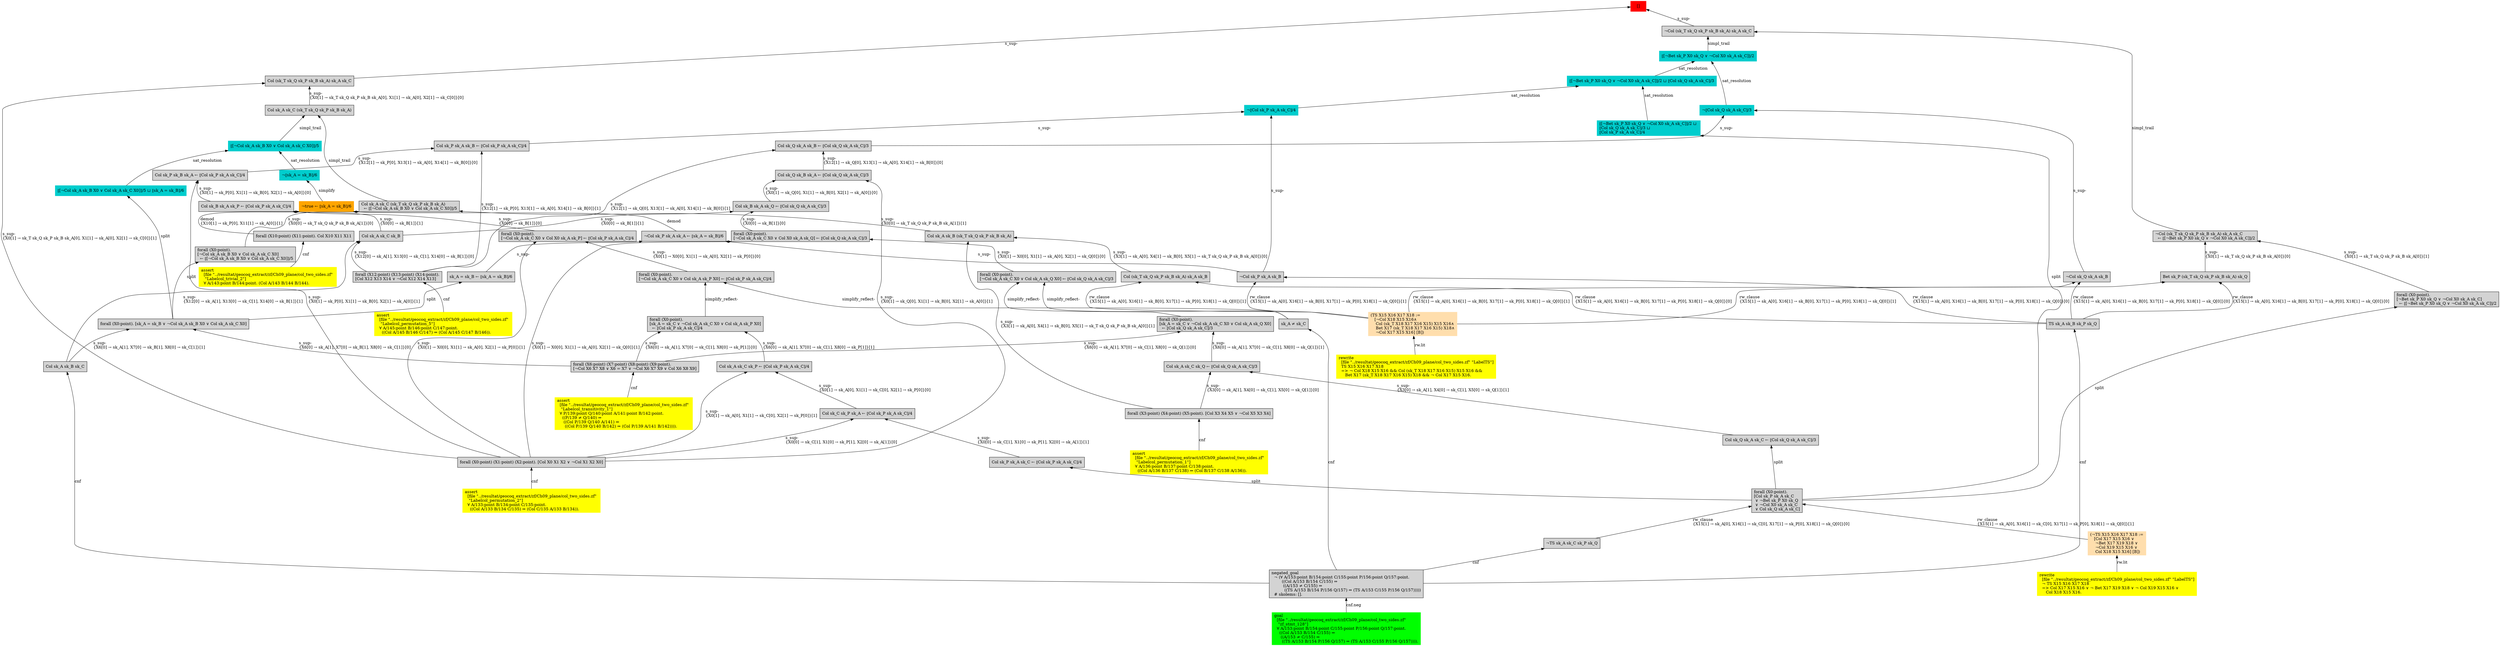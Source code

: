 digraph "unsat_graph" {
  vertex_0 [color=red, label="[]", shape=box, style=filled];
  vertex_0 -> vertex_1 [label="s_sup-\l", dir="back"];
  vertex_1 [shape=box, label="¬Col (sk_T sk_Q sk_P sk_B sk_A) sk_A sk_C\l", style=filled];
  vertex_1 -> vertex_2 [label="simpl_trail", dir="back"];
  vertex_2 [color=cyan3, shape=box, label="⟦[¬Bet sk_P X0 sk_Q ∨ ¬Col X0 sk_A sk_C]⟧/2\l", style=filled];
  vertex_2 -> vertex_3 [label="sat_resolution", dir="back"];
  vertex_3 [color=cyan3, shape=box, label="¬⟦Col sk_Q sk_A sk_C⟧/3\l", style=filled];
  vertex_3 -> vertex_4 [label="s_sup-\l", dir="back"];
  vertex_4 [shape=box, label="¬Col sk_Q sk_A sk_B\l", style=filled];
  vertex_4 -> vertex_5 [label="rw_clause\l\{X15[1] → sk_A[0], X16[1] → sk_B[0], X17[1] → sk_P[0], X18[1] → sk_Q[0]\}[1]\l", dir="back"];
  vertex_5 [color=navajowhite, shape=box, label="(TS X15 X16 X17 X18 :=\l   [¬Col X18 X15 X16∧\l    Col (sk_T X18 X17 X16 X15) X15 X16∧\l    Bet X17 (sk_T X18 X17 X16 X15) X18∧\l    ¬Col X17 X15 X16] [B])\l", style=filled];
  vertex_5 -> vertex_6 [label="rw.lit", dir="back"];
  vertex_6 [color=yellow, shape=box, label="rewrite\l  [file \"../resultat/geocoq_extract/zf/Ch09_plane/col_two_sides.zf\" \"LabelTS\"]\l  TS X15 X16 X17 X18\l  =\> ¬ Col X18 X15 X16 && Col (sk_T X18 X17 X16 X15) X15 X16 && \l     Bet X17 (sk_T X18 X17 X16 X15) X18 && ¬ Col X17 X15 X16.\l", style=filled];
  vertex_4 -> vertex_7 [label="rw_clause\l\{X15[1] → sk_A[0], X16[1] → sk_B[0], X17[1] → sk_P[0], X18[1] → sk_Q[0]\}[0]\l", dir="back"];
  vertex_7 [shape=box, label="TS sk_A sk_B sk_P sk_Q\l", style=filled];
  vertex_7 -> vertex_8 [label="cnf", dir="back"];
  vertex_8 [shape=box, label="negated_goal\l  ¬ (∀ A/153:point B/154:point C/155:point P/156:point Q/157:point.\l        ((Col A/153 B/154 C/155) ⇒\l         ((A/153 ≠ C/155) ⇒\l          ((TS A/153 B/154 P/156 Q/157) ⇒ (TS A/153 C/155 P/156 Q/157)))))\l  # skolems: [].\l", style=filled];
  vertex_8 -> vertex_9 [label="cnf.neg", dir="back"];
  vertex_9 [color=green, shape=box, label="goal\l  [file \"../resultat/geocoq_extract/zf/Ch09_plane/col_two_sides.zf\" \l   \"zf_stmt_128\"]\l  ∀ A/153:point B/154:point C/155:point P/156:point Q/157:point.\l    ((Col A/153 B/154 C/155) ⇒\l     ((A/153 ≠ C/155) ⇒\l      ((TS A/153 B/154 P/156 Q/157) ⇒ (TS A/153 C/155 P/156 Q/157)))).\l", style=filled];
  vertex_3 -> vertex_10 [label="s_sup-\l", dir="back"];
  vertex_10 [shape=box, label="Col sk_Q sk_A sk_B ← ⟦Col sk_Q sk_A sk_C⟧/3\l", style=filled];
  vertex_10 -> vertex_11 [label="s_sup-\l\{X12[1] → sk_Q[0], X13[1] → sk_A[0], X14[1] → sk_B[0]\}[1]\l", dir="back"];
  vertex_11 [shape=box, label="forall (X12:point) (X13:point) (X14:point).\l[Col X12 X13 X14 ∨ ¬Col X12 X14 X13]\l", style=filled];
  vertex_11 -> vertex_12 [label="cnf", dir="back"];
  vertex_12 [color=yellow, shape=box, label="assert\l  [file \"../resultat/geocoq_extract/zf/Ch09_plane/col_two_sides.zf\" \l   \"Labelcol_permutation_5\"]\l  ∀ A/145:point B/146:point C/147:point.\l    ((Col A/145 B/146 C/147) ⇒ (Col A/145 C/147 B/146)).\l", style=filled];
  vertex_10 -> vertex_13 [label="s_sup-\l\{X12[1] → sk_Q[0], X13[1] → sk_A[0], X14[1] → sk_B[0]\}[0]\l", dir="back"];
  vertex_13 [shape=box, label="Col sk_Q sk_B sk_A ← ⟦Col sk_Q sk_A sk_C⟧/3\l", style=filled];
  vertex_13 -> vertex_14 [label="s_sup-\l\{X0[1] → sk_Q[0], X1[1] → sk_B[0], X2[1] → sk_A[0]\}[1]\l", dir="back"];
  vertex_14 [shape=box, label="forall (X0:point) (X1:point) (X2:point). [Col X0 X1 X2 ∨ ¬Col X1 X2 X0]\l", style=filled];
  vertex_14 -> vertex_15 [label="cnf", dir="back"];
  vertex_15 [color=yellow, shape=box, label="assert\l  [file \"../resultat/geocoq_extract/zf/Ch09_plane/col_two_sides.zf\" \l   \"Labelcol_permutation_2\"]\l  ∀ A/133:point B/134:point C/135:point.\l    ((Col A/133 B/134 C/135) ⇒ (Col C/135 A/133 B/134)).\l", style=filled];
  vertex_13 -> vertex_16 [label="s_sup-\l\{X0[1] → sk_Q[0], X1[1] → sk_B[0], X2[1] → sk_A[0]\}[0]\l", dir="back"];
  vertex_16 [shape=box, label="Col sk_B sk_A sk_Q ← ⟦Col sk_Q sk_A sk_C⟧/3\l", style=filled];
  vertex_16 -> vertex_17 [label="s_sup-\l\{X0[0] → sk_B[1]\}[0]\l", dir="back"];
  vertex_17 [shape=box, label="forall (X0:point).\l[¬Col sk_A sk_C X0 ∨ Col X0 sk_A sk_Q] ← ⟦Col sk_Q sk_A sk_C⟧/3\l", style=filled];
  vertex_17 -> vertex_14 [label="s_sup-\l\{X0[1] → X0[0], X1[1] → sk_A[0], X2[1] → sk_Q[0]\}[1]\l", dir="back"];
  vertex_17 -> vertex_18 [label="s_sup-\l\{X0[1] → X0[0], X1[1] → sk_A[0], X2[1] → sk_Q[0]\}[0]\l", dir="back"];
  vertex_18 [shape=box, label="forall (X0:point).\l[¬Col sk_A sk_C X0 ∨ Col sk_A sk_Q X0] ← ⟦Col sk_Q sk_A sk_C⟧/3\l", style=filled];
  vertex_18 -> vertex_19 [label="simplify_reflect-", dir="back"];
  vertex_19 [shape=box, label="sk_A ≠ sk_C\l", style=filled];
  vertex_19 -> vertex_8 [label="cnf", dir="back"];
  vertex_18 -> vertex_20 [label="simplify_reflect-", dir="back"];
  vertex_20 [shape=box, label="forall (X0:point).\l[sk_A = sk_C ∨ ¬Col sk_A sk_C X0 ∨ Col sk_A sk_Q X0]\l  ← ⟦Col sk_Q sk_A sk_C⟧/3\l", style=filled];
  vertex_20 -> vertex_21 [label="s_sup-\l\{X6[0] → sk_A[1], X7[0] → sk_C[1], X8[0] → sk_Q[1]\}[0]\l", dir="back"];
  vertex_21 [shape=box, label="forall (X6:point) (X7:point) (X8:point) (X9:point).\l[¬Col X6 X7 X8 ∨ X6 = X7 ∨ ¬Col X6 X7 X9 ∨ Col X6 X8 X9]\l", style=filled];
  vertex_21 -> vertex_22 [label="cnf", dir="back"];
  vertex_22 [color=yellow, shape=box, label="assert\l  [file \"../resultat/geocoq_extract/zf/Ch09_plane/col_two_sides.zf\" \l   \"Labelcol_transitivity_1\"]\l  ∀ P/139:point Q/140:point A/141:point B/142:point.\l    ((P/139 ≠ Q/140) ⇒\l     ((Col P/139 Q/140 A/141) ⇒\l      ((Col P/139 Q/140 B/142) ⇒ (Col P/139 A/141 B/142)))).\l", style=filled];
  vertex_20 -> vertex_23 [label="s_sup-\l\{X6[0] → sk_A[1], X7[0] → sk_C[1], X8[0] → sk_Q[1]\}[1]\l", dir="back"];
  vertex_23 [shape=box, label="Col sk_A sk_C sk_Q ← ⟦Col sk_Q sk_A sk_C⟧/3\l", style=filled];
  vertex_23 -> vertex_24 [label="s_sup-\l\{X3[0] → sk_A[1], X4[0] → sk_C[1], X5[0] → sk_Q[1]\}[0]\l", dir="back"];
  vertex_24 [shape=box, label="forall (X3:point) (X4:point) (X5:point). [Col X3 X4 X5 ∨ ¬Col X5 X3 X4]\l", style=filled];
  vertex_24 -> vertex_25 [label="cnf", dir="back"];
  vertex_25 [color=yellow, shape=box, label="assert\l  [file \"../resultat/geocoq_extract/zf/Ch09_plane/col_two_sides.zf\" \l   \"Labelcol_permutation_1\"]\l  ∀ A/136:point B/137:point C/138:point.\l    ((Col A/136 B/137 C/138) ⇒ (Col B/137 C/138 A/136)).\l", style=filled];
  vertex_23 -> vertex_26 [label="s_sup-\l\{X3[0] → sk_A[1], X4[0] → sk_C[1], X5[0] → sk_Q[1]\}[1]\l", dir="back"];
  vertex_26 [shape=box, label="Col sk_Q sk_A sk_C ← ⟦Col sk_Q sk_A sk_C⟧/3\l", style=filled];
  vertex_26 -> vertex_27 [label="split", dir="back"];
  vertex_27 [shape=box, label="forall (X0:point).\l[Col sk_P sk_A sk_C\l ∨ ¬Bet sk_P X0 sk_Q\l ∨ ¬Col X0 sk_A sk_C\l ∨ Col sk_Q sk_A sk_C]\l", style=filled];
  vertex_27 -> vertex_28 [label="rw_clause\l\{X15[1] → sk_A[0], X16[1] → sk_C[0], X17[1] → sk_P[0], X18[1] → sk_Q[0]\}[1]\l", dir="back"];
  vertex_28 [color=navajowhite, shape=box, label="(¬TS X15 X16 X17 X18 :=\l   [Col X17 X15 X16 ∨ \l    ¬Bet X17 X19 X18 ∨ \l    ¬Col X19 X15 X16 ∨ \l    Col X18 X15 X16] [B])\l", style=filled];
  vertex_28 -> vertex_29 [label="rw.lit", dir="back"];
  vertex_29 [color=yellow, shape=box, label="rewrite\l  [file \"../resultat/geocoq_extract/zf/Ch09_plane/col_two_sides.zf\" \"LabelTS\"]\l  ¬ TS X15 X16 X17 X18\l  =\> Col X17 X15 X16 ∨ ¬ Bet X17 X19 X18 ∨ ¬ Col X19 X15 X16 ∨ \l     Col X18 X15 X16.\l", style=filled];
  vertex_27 -> vertex_30 [label="rw_clause\l\{X15[1] → sk_A[0], X16[1] → sk_C[0], X17[1] → sk_P[0], X18[1] → sk_Q[0]\}[0]\l", dir="back"];
  vertex_30 [shape=box, label="¬TS sk_A sk_C sk_P sk_Q\l", style=filled];
  vertex_30 -> vertex_8 [label="cnf", dir="back"];
  vertex_16 -> vertex_31 [label="s_sup-\l\{X0[0] → sk_B[1]\}[1]\l", dir="back"];
  vertex_31 [shape=box, label="Col sk_A sk_C sk_B\l", style=filled];
  vertex_31 -> vertex_11 [label="s_sup-\l\{X12[0] → sk_A[1], X13[0] → sk_C[1], X14[0] → sk_B[1]\}[0]\l", dir="back"];
  vertex_31 -> vertex_32 [label="s_sup-\l\{X12[0] → sk_A[1], X13[0] → sk_C[1], X14[0] → sk_B[1]\}[1]\l", dir="back"];
  vertex_32 [shape=box, label="Col sk_A sk_B sk_C\l", style=filled];
  vertex_32 -> vertex_8 [label="cnf", dir="back"];
  vertex_2 -> vertex_33 [label="sat_resolution", dir="back"];
  vertex_33 [color=cyan3, shape=box, label="⟦[¬Bet sk_P X0 sk_Q ∨ ¬Col X0 sk_A sk_C]⟧/2 ⊔ ⟦Col sk_Q sk_A sk_C⟧/3\l", style=filled];
  vertex_33 -> vertex_34 [label="sat_resolution", dir="back"];
  vertex_34 [color=cyan3, shape=box, label="¬⟦Col sk_P sk_A sk_C⟧/4\l", style=filled];
  vertex_34 -> vertex_35 [label="s_sup-\l", dir="back"];
  vertex_35 [shape=box, label="¬Col sk_P sk_A sk_B\l", style=filled];
  vertex_35 -> vertex_5 [label="rw_clause\l\{X15[1] → sk_A[0], X16[1] → sk_B[0], X17[1] → sk_P[0], X18[1] → sk_Q[0]\}[1]\l", dir="back"];
  vertex_35 -> vertex_7 [label="rw_clause\l\{X15[1] → sk_A[0], X16[1] → sk_B[0], X17[1] → sk_P[0], X18[1] → sk_Q[0]\}[0]\l", dir="back"];
  vertex_34 -> vertex_36 [label="s_sup-\l", dir="back"];
  vertex_36 [shape=box, label="Col sk_P sk_A sk_B ← ⟦Col sk_P sk_A sk_C⟧/4\l", style=filled];
  vertex_36 -> vertex_11 [label="s_sup-\l\{X12[1] → sk_P[0], X13[1] → sk_A[0], X14[1] → sk_B[0]\}[1]\l", dir="back"];
  vertex_36 -> vertex_37 [label="s_sup-\l\{X12[1] → sk_P[0], X13[1] → sk_A[0], X14[1] → sk_B[0]\}[0]\l", dir="back"];
  vertex_37 [shape=box, label="Col sk_P sk_B sk_A ← ⟦Col sk_P sk_A sk_C⟧/4\l", style=filled];
  vertex_37 -> vertex_14 [label="s_sup-\l\{X0[1] → sk_P[0], X1[1] → sk_B[0], X2[1] → sk_A[0]\}[1]\l", dir="back"];
  vertex_37 -> vertex_38 [label="s_sup-\l\{X0[1] → sk_P[0], X1[1] → sk_B[0], X2[1] → sk_A[0]\}[0]\l", dir="back"];
  vertex_38 [shape=box, label="Col sk_B sk_A sk_P ← ⟦Col sk_P sk_A sk_C⟧/4\l", style=filled];
  vertex_38 -> vertex_39 [label="s_sup-\l\{X0[0] → sk_B[1]\}[0]\l", dir="back"];
  vertex_39 [shape=box, label="forall (X0:point).\l[¬Col sk_A sk_C X0 ∨ Col X0 sk_A sk_P] ← ⟦Col sk_P sk_A sk_C⟧/4\l", style=filled];
  vertex_39 -> vertex_14 [label="s_sup-\l\{X0[1] → X0[0], X1[1] → sk_A[0], X2[1] → sk_P[0]\}[1]\l", dir="back"];
  vertex_39 -> vertex_40 [label="s_sup-\l\{X0[1] → X0[0], X1[1] → sk_A[0], X2[1] → sk_P[0]\}[0]\l", dir="back"];
  vertex_40 [shape=box, label="forall (X0:point).\l[¬Col sk_A sk_C X0 ∨ Col sk_A sk_P X0] ← ⟦Col sk_P sk_A sk_C⟧/4\l", style=filled];
  vertex_40 -> vertex_19 [label="simplify_reflect-", dir="back"];
  vertex_40 -> vertex_41 [label="simplify_reflect-", dir="back"];
  vertex_41 [shape=box, label="forall (X0:point).\l[sk_A = sk_C ∨ ¬Col sk_A sk_C X0 ∨ Col sk_A sk_P X0]\l  ← ⟦Col sk_P sk_A sk_C⟧/4\l", style=filled];
  vertex_41 -> vertex_21 [label="s_sup-\l\{X6[0] → sk_A[1], X7[0] → sk_C[1], X8[0] → sk_P[1]\}[0]\l", dir="back"];
  vertex_41 -> vertex_42 [label="s_sup-\l\{X6[0] → sk_A[1], X7[0] → sk_C[1], X8[0] → sk_P[1]\}[1]\l", dir="back"];
  vertex_42 [shape=box, label="Col sk_A sk_C sk_P ← ⟦Col sk_P sk_A sk_C⟧/4\l", style=filled];
  vertex_42 -> vertex_14 [label="s_sup-\l\{X0[1] → sk_A[0], X1[1] → sk_C[0], X2[1] → sk_P[0]\}[1]\l", dir="back"];
  vertex_42 -> vertex_43 [label="s_sup-\l\{X0[1] → sk_A[0], X1[1] → sk_C[0], X2[1] → sk_P[0]\}[0]\l", dir="back"];
  vertex_43 [shape=box, label="Col sk_C sk_P sk_A ← ⟦Col sk_P sk_A sk_C⟧/4\l", style=filled];
  vertex_43 -> vertex_14 [label="s_sup-\l\{X0[0] → sk_C[1], X1[0] → sk_P[1], X2[0] → sk_A[1]\}[0]\l", dir="back"];
  vertex_43 -> vertex_44 [label="s_sup-\l\{X0[0] → sk_C[1], X1[0] → sk_P[1], X2[0] → sk_A[1]\}[1]\l", dir="back"];
  vertex_44 [shape=box, label="Col sk_P sk_A sk_C ← ⟦Col sk_P sk_A sk_C⟧/4\l", style=filled];
  vertex_44 -> vertex_27 [label="split", dir="back"];
  vertex_38 -> vertex_31 [label="s_sup-\l\{X0[0] → sk_B[1]\}[1]\l", dir="back"];
  vertex_33 -> vertex_45 [label="sat_resolution", dir="back"];
  vertex_45 [color=cyan3, shape=box, label="⟦[¬Bet sk_P X0 sk_Q ∨ ¬Col X0 sk_A sk_C]⟧/2 ⊔ \l⟦Col sk_Q sk_A sk_C⟧/3 ⊔ \l⟦Col sk_P sk_A sk_C⟧/4\l", style=filled];
  vertex_45 -> vertex_27 [label="split", dir="back"];
  vertex_1 -> vertex_46 [label="simpl_trail", dir="back"];
  vertex_46 [shape=box, label="¬Col (sk_T sk_Q sk_P sk_B sk_A) sk_A sk_C\l  ← ⟦[¬Bet sk_P X0 sk_Q ∨ ¬Col X0 sk_A sk_C]⟧/2\l", style=filled];
  vertex_46 -> vertex_47 [label="s_sup-\l\{X0[1] → sk_T sk_Q sk_P sk_B sk_A[0]\}[1]\l", dir="back"];
  vertex_47 [shape=box, label="forall (X0:point).\l[¬Bet sk_P X0 sk_Q ∨ ¬Col X0 sk_A sk_C]\l  ← ⟦[¬Bet sk_P X0 sk_Q ∨ ¬Col X0 sk_A sk_C]⟧/2\l", style=filled];
  vertex_47 -> vertex_27 [label="split", dir="back"];
  vertex_46 -> vertex_48 [label="s_sup-\l\{X0[1] → sk_T sk_Q sk_P sk_B sk_A[0]\}[0]\l", dir="back"];
  vertex_48 [shape=box, label="Bet sk_P (sk_T sk_Q sk_P sk_B sk_A) sk_Q\l", style=filled];
  vertex_48 -> vertex_5 [label="rw_clause\l\{X15[1] → sk_A[0], X16[1] → sk_B[0], X17[1] → sk_P[0], X18[1] → sk_Q[0]\}[1]\l", dir="back"];
  vertex_48 -> vertex_7 [label="rw_clause\l\{X15[1] → sk_A[0], X16[1] → sk_B[0], X17[1] → sk_P[0], X18[1] → sk_Q[0]\}[0]\l", dir="back"];
  vertex_0 -> vertex_49 [label="s_sup-\l", dir="back"];
  vertex_49 [shape=box, label="Col (sk_T sk_Q sk_P sk_B sk_A) sk_A sk_C\l", style=filled];
  vertex_49 -> vertex_14 [label="s_sup-\l\{X0[1] → sk_T sk_Q sk_P sk_B sk_A[0], X1[1] → sk_A[0], X2[1] → sk_C[0]\}[1]\l", dir="back"];
  vertex_49 -> vertex_50 [label="s_sup-\l\{X0[1] → sk_T sk_Q sk_P sk_B sk_A[0], X1[1] → sk_A[0], X2[1] → sk_C[0]\}[0]\l", dir="back"];
  vertex_50 [shape=box, label="Col sk_A sk_C (sk_T sk_Q sk_P sk_B sk_A)\l", style=filled];
  vertex_50 -> vertex_51 [label="simpl_trail", dir="back"];
  vertex_51 [color=cyan3, shape=box, label="⟦[¬Col sk_A sk_B X0 ∨ Col sk_A sk_C X0]⟧/5\l", style=filled];
  vertex_51 -> vertex_52 [label="sat_resolution", dir="back"];
  vertex_52 [color=cyan3, shape=box, label="¬⟦sk_A = sk_B⟧/6\l", style=filled];
  vertex_52 -> vertex_53 [label="simplify", dir="back"];
  vertex_53 [color=orange, shape=box, label="¬true ← ⟦sk_A = sk_B⟧/6\l", style=filled];
  vertex_53 -> vertex_54 [label="demod\l\{X10[1] → sk_P[0], X11[1] → sk_A[0]\}[1]\l", dir="back"];
  vertex_54 [shape=box, label="forall (X10:point) (X11:point). Col X10 X11 X11\l", style=filled];
  vertex_54 -> vertex_55 [label="cnf", dir="back"];
  vertex_55 [color=yellow, shape=box, label="assert\l  [file \"../resultat/geocoq_extract/zf/Ch09_plane/col_two_sides.zf\" \l   \"Labelcol_trivial_2\"]\l  ∀ A/143:point B/144:point. (Col A/143 B/144 B/144).\l", style=filled];
  vertex_53 -> vertex_56 [label="demod", dir="back"];
  vertex_56 [shape=box, label="¬Col sk_P sk_A sk_A ← ⟦sk_A = sk_B⟧/6\l", style=filled];
  vertex_56 -> vertex_35 [label="s_sup-\l", dir="back"];
  vertex_56 -> vertex_57 [label="s_sup-\l", dir="back"];
  vertex_57 [shape=box, label="sk_A = sk_B ← ⟦sk_A = sk_B⟧/6\l", style=filled];
  vertex_57 -> vertex_58 [label="split", dir="back"];
  vertex_58 [shape=box, label="forall (X0:point). [sk_A = sk_B ∨ ¬Col sk_A sk_B X0 ∨ Col sk_A sk_C X0]\l", style=filled];
  vertex_58 -> vertex_21 [label="s_sup-\l\{X6[0] → sk_A[1], X7[0] → sk_B[1], X8[0] → sk_C[1]\}[0]\l", dir="back"];
  vertex_58 -> vertex_32 [label="s_sup-\l\{X6[0] → sk_A[1], X7[0] → sk_B[1], X8[0] → sk_C[1]\}[1]\l", dir="back"];
  vertex_51 -> vertex_59 [label="sat_resolution", dir="back"];
  vertex_59 [color=cyan3, shape=box, label="⟦[¬Col sk_A sk_B X0 ∨ Col sk_A sk_C X0]⟧/5 ⊔ ⟦sk_A = sk_B⟧/6\l", style=filled];
  vertex_59 -> vertex_58 [label="split", dir="back"];
  vertex_50 -> vertex_60 [label="simpl_trail", dir="back"];
  vertex_60 [shape=box, label="Col sk_A sk_C (sk_T sk_Q sk_P sk_B sk_A)\l  ← ⟦[¬Col sk_A sk_B X0 ∨ Col sk_A sk_C X0]⟧/5\l", style=filled];
  vertex_60 -> vertex_61 [label="s_sup-\l\{X0[0] → sk_T sk_Q sk_P sk_B sk_A[1]\}[0]\l", dir="back"];
  vertex_61 [shape=box, label="forall (X0:point).\l[¬Col sk_A sk_B X0 ∨ Col sk_A sk_C X0]\l  ← ⟦[¬Col sk_A sk_B X0 ∨ Col sk_A sk_C X0]⟧/5\l", style=filled];
  vertex_61 -> vertex_58 [label="split", dir="back"];
  vertex_60 -> vertex_62 [label="s_sup-\l\{X0[0] → sk_T sk_Q sk_P sk_B sk_A[1]\}[1]\l", dir="back"];
  vertex_62 [shape=box, label="Col sk_A sk_B (sk_T sk_Q sk_P sk_B sk_A)\l", style=filled];
  vertex_62 -> vertex_24 [label="s_sup-\l\{X3[1] → sk_A[0], X4[1] → sk_B[0], X5[1] → sk_T sk_Q sk_P sk_B sk_A[0]\}[1]\l", dir="back"];
  vertex_62 -> vertex_63 [label="s_sup-\l\{X3[1] → sk_A[0], X4[1] → sk_B[0], X5[1] → sk_T sk_Q sk_P sk_B sk_A[0]\}[0]\l", dir="back"];
  vertex_63 [shape=box, label="Col (sk_T sk_Q sk_P sk_B sk_A) sk_A sk_B\l", style=filled];
  vertex_63 -> vertex_5 [label="rw_clause\l\{X15[1] → sk_A[0], X16[1] → sk_B[0], X17[1] → sk_P[0], X18[1] → sk_Q[0]\}[1]\l", dir="back"];
  vertex_63 -> vertex_7 [label="rw_clause\l\{X15[1] → sk_A[0], X16[1] → sk_B[0], X17[1] → sk_P[0], X18[1] → sk_Q[0]\}[0]\l", dir="back"];
  }



